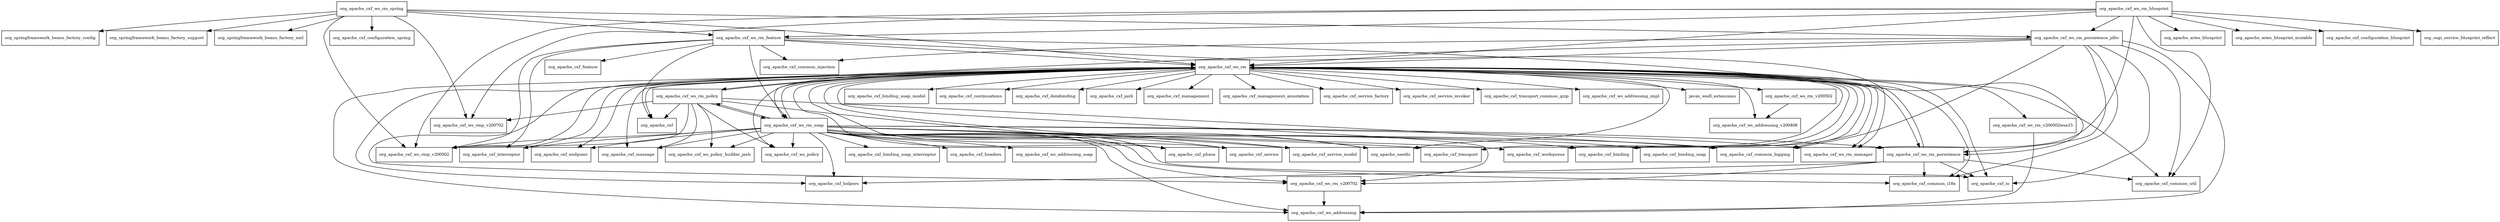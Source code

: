digraph cxf_rt_ws_rm_2_7_11_redhat_3_package_dependencies {
  node [shape = box, fontsize=10.0];
  org_apache_cxf_ws_rm -> javax_wsdl_extensions;
  org_apache_cxf_ws_rm -> org_apache_cxf;
  org_apache_cxf_ws_rm -> org_apache_cxf_binding;
  org_apache_cxf_ws_rm -> org_apache_cxf_binding_soap;
  org_apache_cxf_ws_rm -> org_apache_cxf_binding_soap_model;
  org_apache_cxf_ws_rm -> org_apache_cxf_common_i18n;
  org_apache_cxf_ws_rm -> org_apache_cxf_common_logging;
  org_apache_cxf_ws_rm -> org_apache_cxf_common_util;
  org_apache_cxf_ws_rm -> org_apache_cxf_continuations;
  org_apache_cxf_ws_rm -> org_apache_cxf_databinding;
  org_apache_cxf_ws_rm -> org_apache_cxf_endpoint;
  org_apache_cxf_ws_rm -> org_apache_cxf_helpers;
  org_apache_cxf_ws_rm -> org_apache_cxf_interceptor;
  org_apache_cxf_ws_rm -> org_apache_cxf_io;
  org_apache_cxf_ws_rm -> org_apache_cxf_jaxb;
  org_apache_cxf_ws_rm -> org_apache_cxf_management;
  org_apache_cxf_ws_rm -> org_apache_cxf_management_annotation;
  org_apache_cxf_ws_rm -> org_apache_cxf_message;
  org_apache_cxf_ws_rm -> org_apache_cxf_phase;
  org_apache_cxf_ws_rm -> org_apache_cxf_service;
  org_apache_cxf_ws_rm -> org_apache_cxf_service_factory;
  org_apache_cxf_ws_rm -> org_apache_cxf_service_invoker;
  org_apache_cxf_ws_rm -> org_apache_cxf_service_model;
  org_apache_cxf_ws_rm -> org_apache_cxf_transport;
  org_apache_cxf_ws_rm -> org_apache_cxf_transport_common_gzip;
  org_apache_cxf_ws_rm -> org_apache_cxf_workqueue;
  org_apache_cxf_ws_rm -> org_apache_cxf_ws_addressing;
  org_apache_cxf_ws_rm -> org_apache_cxf_ws_addressing_impl;
  org_apache_cxf_ws_rm -> org_apache_cxf_ws_addressing_v200408;
  org_apache_cxf_ws_rm -> org_apache_cxf_ws_policy;
  org_apache_cxf_ws_rm -> org_apache_cxf_ws_rm_manager;
  org_apache_cxf_ws_rm -> org_apache_cxf_ws_rm_persistence;
  org_apache_cxf_ws_rm -> org_apache_cxf_ws_rm_policy;
  org_apache_cxf_ws_rm -> org_apache_cxf_ws_rm_soap;
  org_apache_cxf_ws_rm -> org_apache_cxf_ws_rm_v200502;
  org_apache_cxf_ws_rm -> org_apache_cxf_ws_rm_v200502wsa15;
  org_apache_cxf_ws_rm -> org_apache_cxf_ws_rm_v200702;
  org_apache_cxf_ws_rm -> org_apache_cxf_ws_rmp_v200502;
  org_apache_cxf_ws_rm -> org_apache_neethi;
  org_apache_cxf_ws_rm_blueprint -> org_apache_aries_blueprint;
  org_apache_cxf_ws_rm_blueprint -> org_apache_aries_blueprint_mutable;
  org_apache_cxf_ws_rm_blueprint -> org_apache_cxf_common_util;
  org_apache_cxf_ws_rm_blueprint -> org_apache_cxf_configuration_blueprint;
  org_apache_cxf_ws_rm_blueprint -> org_apache_cxf_ws_rm;
  org_apache_cxf_ws_rm_blueprint -> org_apache_cxf_ws_rm_feature;
  org_apache_cxf_ws_rm_blueprint -> org_apache_cxf_ws_rm_manager;
  org_apache_cxf_ws_rm_blueprint -> org_apache_cxf_ws_rm_persistence_jdbc;
  org_apache_cxf_ws_rm_blueprint -> org_apache_cxf_ws_rmp_v200502;
  org_apache_cxf_ws_rm_blueprint -> org_apache_cxf_ws_rmp_v200702;
  org_apache_cxf_ws_rm_blueprint -> org_osgi_service_blueprint_reflect;
  org_apache_cxf_ws_rm_feature -> org_apache_cxf;
  org_apache_cxf_ws_rm_feature -> org_apache_cxf_common_injection;
  org_apache_cxf_ws_rm_feature -> org_apache_cxf_feature;
  org_apache_cxf_ws_rm_feature -> org_apache_cxf_interceptor;
  org_apache_cxf_ws_rm_feature -> org_apache_cxf_ws_rm;
  org_apache_cxf_ws_rm_feature -> org_apache_cxf_ws_rm_manager;
  org_apache_cxf_ws_rm_feature -> org_apache_cxf_ws_rm_persistence;
  org_apache_cxf_ws_rm_feature -> org_apache_cxf_ws_rm_soap;
  org_apache_cxf_ws_rm_feature -> org_apache_cxf_ws_rmp_v200502;
  org_apache_cxf_ws_rm_persistence -> org_apache_cxf_common_i18n;
  org_apache_cxf_ws_rm_persistence -> org_apache_cxf_common_util;
  org_apache_cxf_ws_rm_persistence -> org_apache_cxf_helpers;
  org_apache_cxf_ws_rm_persistence -> org_apache_cxf_io;
  org_apache_cxf_ws_rm_persistence -> org_apache_cxf_ws_rm;
  org_apache_cxf_ws_rm_persistence -> org_apache_cxf_ws_rm_v200702;
  org_apache_cxf_ws_rm_persistence_jdbc -> org_apache_cxf_common_i18n;
  org_apache_cxf_ws_rm_persistence_jdbc -> org_apache_cxf_common_injection;
  org_apache_cxf_ws_rm_persistence_jdbc -> org_apache_cxf_common_logging;
  org_apache_cxf_ws_rm_persistence_jdbc -> org_apache_cxf_common_util;
  org_apache_cxf_ws_rm_persistence_jdbc -> org_apache_cxf_io;
  org_apache_cxf_ws_rm_persistence_jdbc -> org_apache_cxf_ws_addressing;
  org_apache_cxf_ws_rm_persistence_jdbc -> org_apache_cxf_ws_rm;
  org_apache_cxf_ws_rm_persistence_jdbc -> org_apache_cxf_ws_rm_persistence;
  org_apache_cxf_ws_rm_persistence_jdbc -> org_apache_cxf_ws_rm_v200702;
  org_apache_cxf_ws_rm_policy -> org_apache_cxf;
  org_apache_cxf_ws_rm_policy -> org_apache_cxf_common_logging;
  org_apache_cxf_ws_rm_policy -> org_apache_cxf_message;
  org_apache_cxf_ws_rm_policy -> org_apache_cxf_ws_policy;
  org_apache_cxf_ws_rm_policy -> org_apache_cxf_ws_policy_builder_jaxb;
  org_apache_cxf_ws_rm_policy -> org_apache_cxf_ws_rm;
  org_apache_cxf_ws_rm_policy -> org_apache_cxf_ws_rm_soap;
  org_apache_cxf_ws_rm_policy -> org_apache_cxf_ws_rmp_v200502;
  org_apache_cxf_ws_rm_policy -> org_apache_cxf_ws_rmp_v200702;
  org_apache_cxf_ws_rm_policy -> org_apache_neethi;
  org_apache_cxf_ws_rm_soap -> org_apache_cxf_binding;
  org_apache_cxf_ws_rm_soap -> org_apache_cxf_binding_soap;
  org_apache_cxf_ws_rm_soap -> org_apache_cxf_binding_soap_interceptor;
  org_apache_cxf_ws_rm_soap -> org_apache_cxf_common_i18n;
  org_apache_cxf_ws_rm_soap -> org_apache_cxf_common_logging;
  org_apache_cxf_ws_rm_soap -> org_apache_cxf_endpoint;
  org_apache_cxf_ws_rm_soap -> org_apache_cxf_headers;
  org_apache_cxf_ws_rm_soap -> org_apache_cxf_helpers;
  org_apache_cxf_ws_rm_soap -> org_apache_cxf_interceptor;
  org_apache_cxf_ws_rm_soap -> org_apache_cxf_io;
  org_apache_cxf_ws_rm_soap -> org_apache_cxf_message;
  org_apache_cxf_ws_rm_soap -> org_apache_cxf_phase;
  org_apache_cxf_ws_rm_soap -> org_apache_cxf_service;
  org_apache_cxf_ws_rm_soap -> org_apache_cxf_service_model;
  org_apache_cxf_ws_rm_soap -> org_apache_cxf_transport;
  org_apache_cxf_ws_rm_soap -> org_apache_cxf_workqueue;
  org_apache_cxf_ws_rm_soap -> org_apache_cxf_ws_addressing;
  org_apache_cxf_ws_rm_soap -> org_apache_cxf_ws_addressing_soap;
  org_apache_cxf_ws_rm_soap -> org_apache_cxf_ws_policy;
  org_apache_cxf_ws_rm_soap -> org_apache_cxf_ws_policy_builder_jaxb;
  org_apache_cxf_ws_rm_soap -> org_apache_cxf_ws_rm;
  org_apache_cxf_ws_rm_soap -> org_apache_cxf_ws_rm_manager;
  org_apache_cxf_ws_rm_soap -> org_apache_cxf_ws_rm_persistence;
  org_apache_cxf_ws_rm_soap -> org_apache_cxf_ws_rm_policy;
  org_apache_cxf_ws_rm_soap -> org_apache_cxf_ws_rm_v200702;
  org_apache_cxf_ws_rm_soap -> org_apache_cxf_ws_rmp_v200502;
  org_apache_cxf_ws_rm_soap -> org_apache_neethi;
  org_apache_cxf_ws_rm_spring -> org_apache_cxf_configuration_spring;
  org_apache_cxf_ws_rm_spring -> org_apache_cxf_ws_rm;
  org_apache_cxf_ws_rm_spring -> org_apache_cxf_ws_rm_feature;
  org_apache_cxf_ws_rm_spring -> org_apache_cxf_ws_rm_persistence_jdbc;
  org_apache_cxf_ws_rm_spring -> org_apache_cxf_ws_rmp_v200502;
  org_apache_cxf_ws_rm_spring -> org_apache_cxf_ws_rmp_v200702;
  org_apache_cxf_ws_rm_spring -> org_springframework_beans_factory_config;
  org_apache_cxf_ws_rm_spring -> org_springframework_beans_factory_support;
  org_apache_cxf_ws_rm_spring -> org_springframework_beans_factory_xml;
  org_apache_cxf_ws_rm_v200502 -> org_apache_cxf_ws_addressing_v200408;
  org_apache_cxf_ws_rm_v200502wsa15 -> org_apache_cxf_ws_addressing;
  org_apache_cxf_ws_rm_v200702 -> org_apache_cxf_ws_addressing;
}
